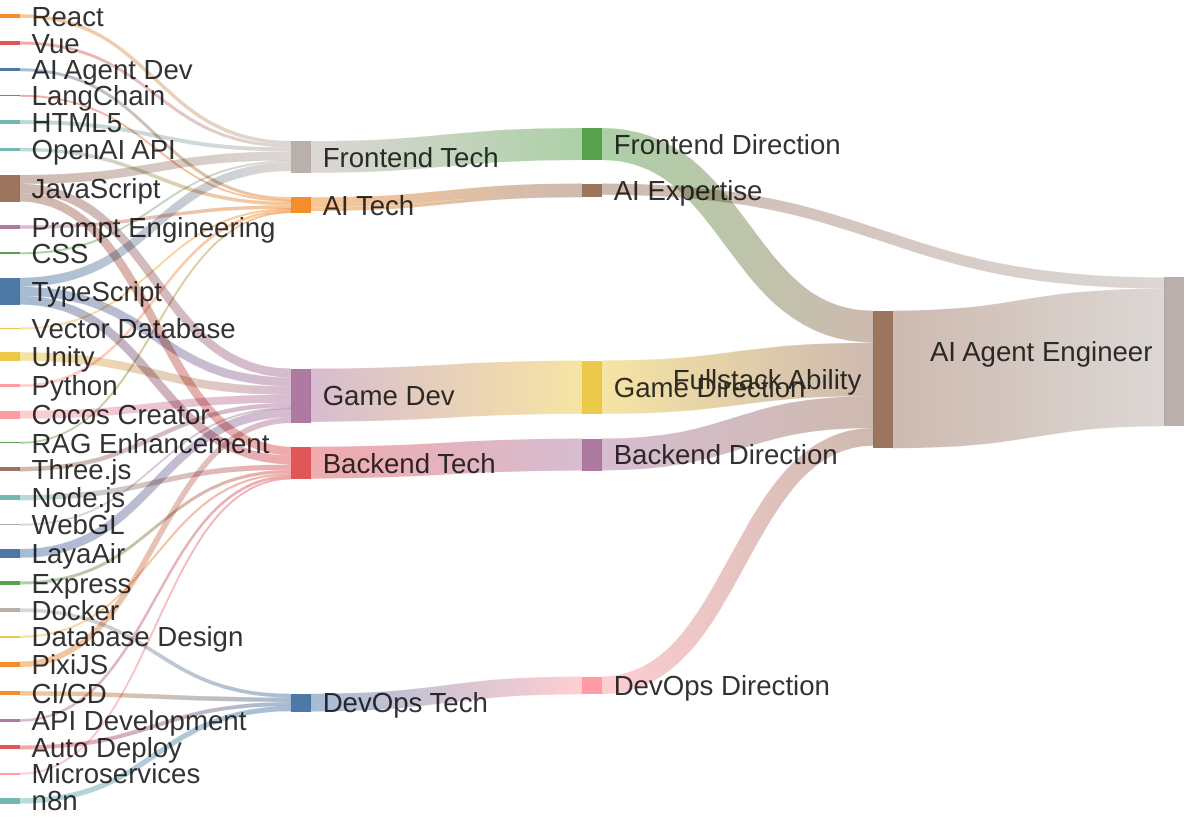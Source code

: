 ---
config:
  sankey:
    showValues: false
---

sankey-beta

AI Agent Dev,AI Tech,70
LangChain,AI Tech,30
OpenAI API,AI Tech,80
RAG Enhancement,AI Tech,20
Vector Database,AI Tech,8
Prompt Engineering,AI Tech,80
Python,AI Tech,60

JavaScript,Frontend Tech,200
TypeScript,Frontend Tech,200
React,Frontend Tech,80
Vue,Frontend Tech,70
HTML5,Frontend Tech,90
CSS,Frontend Tech,40

Unity,Game Dev,190
Cocos Creator,Game Dev,180
Three.js,Game Dev,100
WebGL,Game Dev,30
LayaAir,Game Dev,195
PixiJS,Game Dev,130

JavaScript,Game Dev,200
TypeScript,Game Dev,200
JavaScript,Backend Tech,200
TypeScript,Backend Tech,200
Node.js,Backend Tech,120
Express,Backend Tech,70
Database Design,Backend Tech,50
API Development,Backend Tech,60
Microservices,Backend Tech,30

AI Tech,AI Expertise,230
Docker,DevOps Tech,85
CI/CD,DevOps Tech,100
Auto Deploy,DevOps Tech,90
n8n,DevOps Tech,120

Frontend Tech,Frontend Direction,720
Game Dev,Game Direction,1200
Backend Tech,Backend Direction,720
DevOps Tech,DevOps Direction,400

Frontend Direction,Fullstack Ability,720
Game Direction,Fullstack Ability,1200
Backend Direction,Fullstack Ability,720
DevOps Direction,Fullstack Ability,400

AI Tech,AI Expertise,80

Fullstack Ability,AI Agent Engineer,3100
AI Expertise,AI Agent Engineer,250